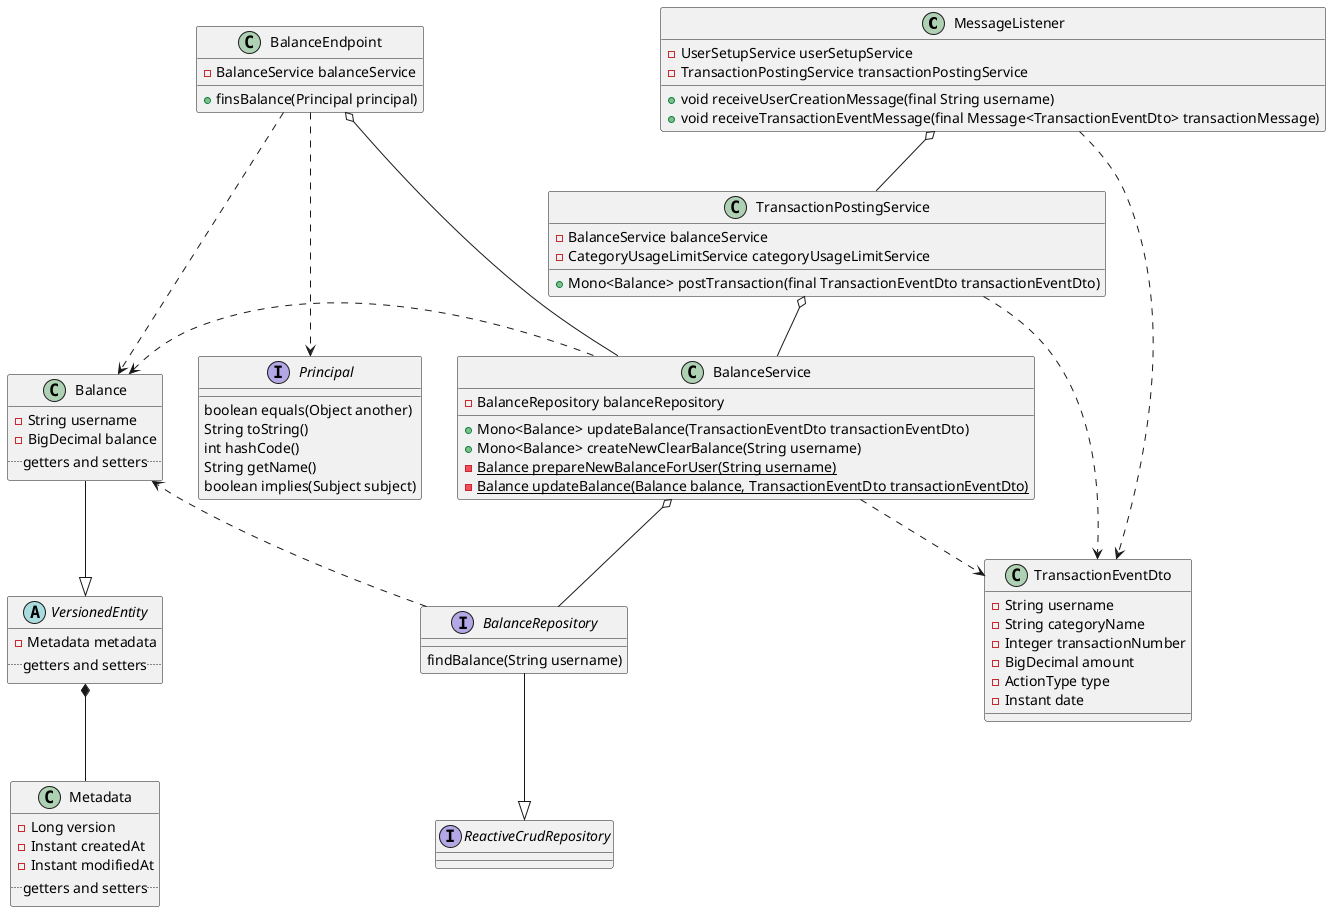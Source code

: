 @startuml
'https://plantuml.com/class-diagram

class MessageListener {
    -UserSetupService userSetupService
    -TransactionPostingService transactionPostingService
    +void receiveUserCreationMessage(final String username)
    +void receiveTransactionEventMessage(final Message<TransactionEventDto> transactionMessage)
}

class TransactionPostingService{
    -BalanceService balanceService
    -CategoryUsageLimitService categoryUsageLimitService
    +Mono<Balance> postTransaction(final TransactionEventDto transactionEventDto)
}

class BalanceEndpoint {
    -BalanceService balanceService
    +finsBalance(Principal principal)
}

class Balance {
    -String username
    -BigDecimal balance
    .. getters and setters ..
}

abstract class VersionedEntity {
    -Metadata metadata
    .. getters and setters ..
}

class Metadata {
    -Long version
    -Instant createdAt
    -Instant modifiedAt
    .. getters and setters ..
}

class BalanceService {
    -BalanceRepository balanceRepository
    +Mono<Balance> updateBalance(TransactionEventDto transactionEventDto)
    +Mono<Balance> createNewClearBalance(String username)
    -{static} Balance prepareNewBalanceForUser(String username)
    -{static}Balance updateBalance(Balance balance, TransactionEventDto transactionEventDto)
}

interface Principal {
    boolean equals(Object another)
    String toString()
    int hashCode()
    String getName()
    boolean implies(Subject subject)
}

interface BalanceRepository {
    findBalance(String username)
}

class TransactionEventDto {
        -String username
        -String categoryName
        -Integer transactionNumber
        -BigDecimal amount
        -ActionType type
        -Instant date
}

interface ReactiveCrudRepository

MessageListener o-- TransactionPostingService
TransactionPostingService o-- BalanceService
BalanceEndpoint ...> Principal
BalanceEndpoint o--- BalanceService
BalanceEndpoint ..> Balance
BalanceService .left.> Balance
BalanceRepository ..> Balance
BalanceService o-- BalanceRepository
BalanceRepository --|> ReactiveCrudRepository
BalanceService ..> TransactionEventDto
MessageListener ..> TransactionEventDto
TransactionPostingService ..> TransactionEventDto
Balance --|> VersionedEntity
VersionedEntity *-- Metadata

@enduml